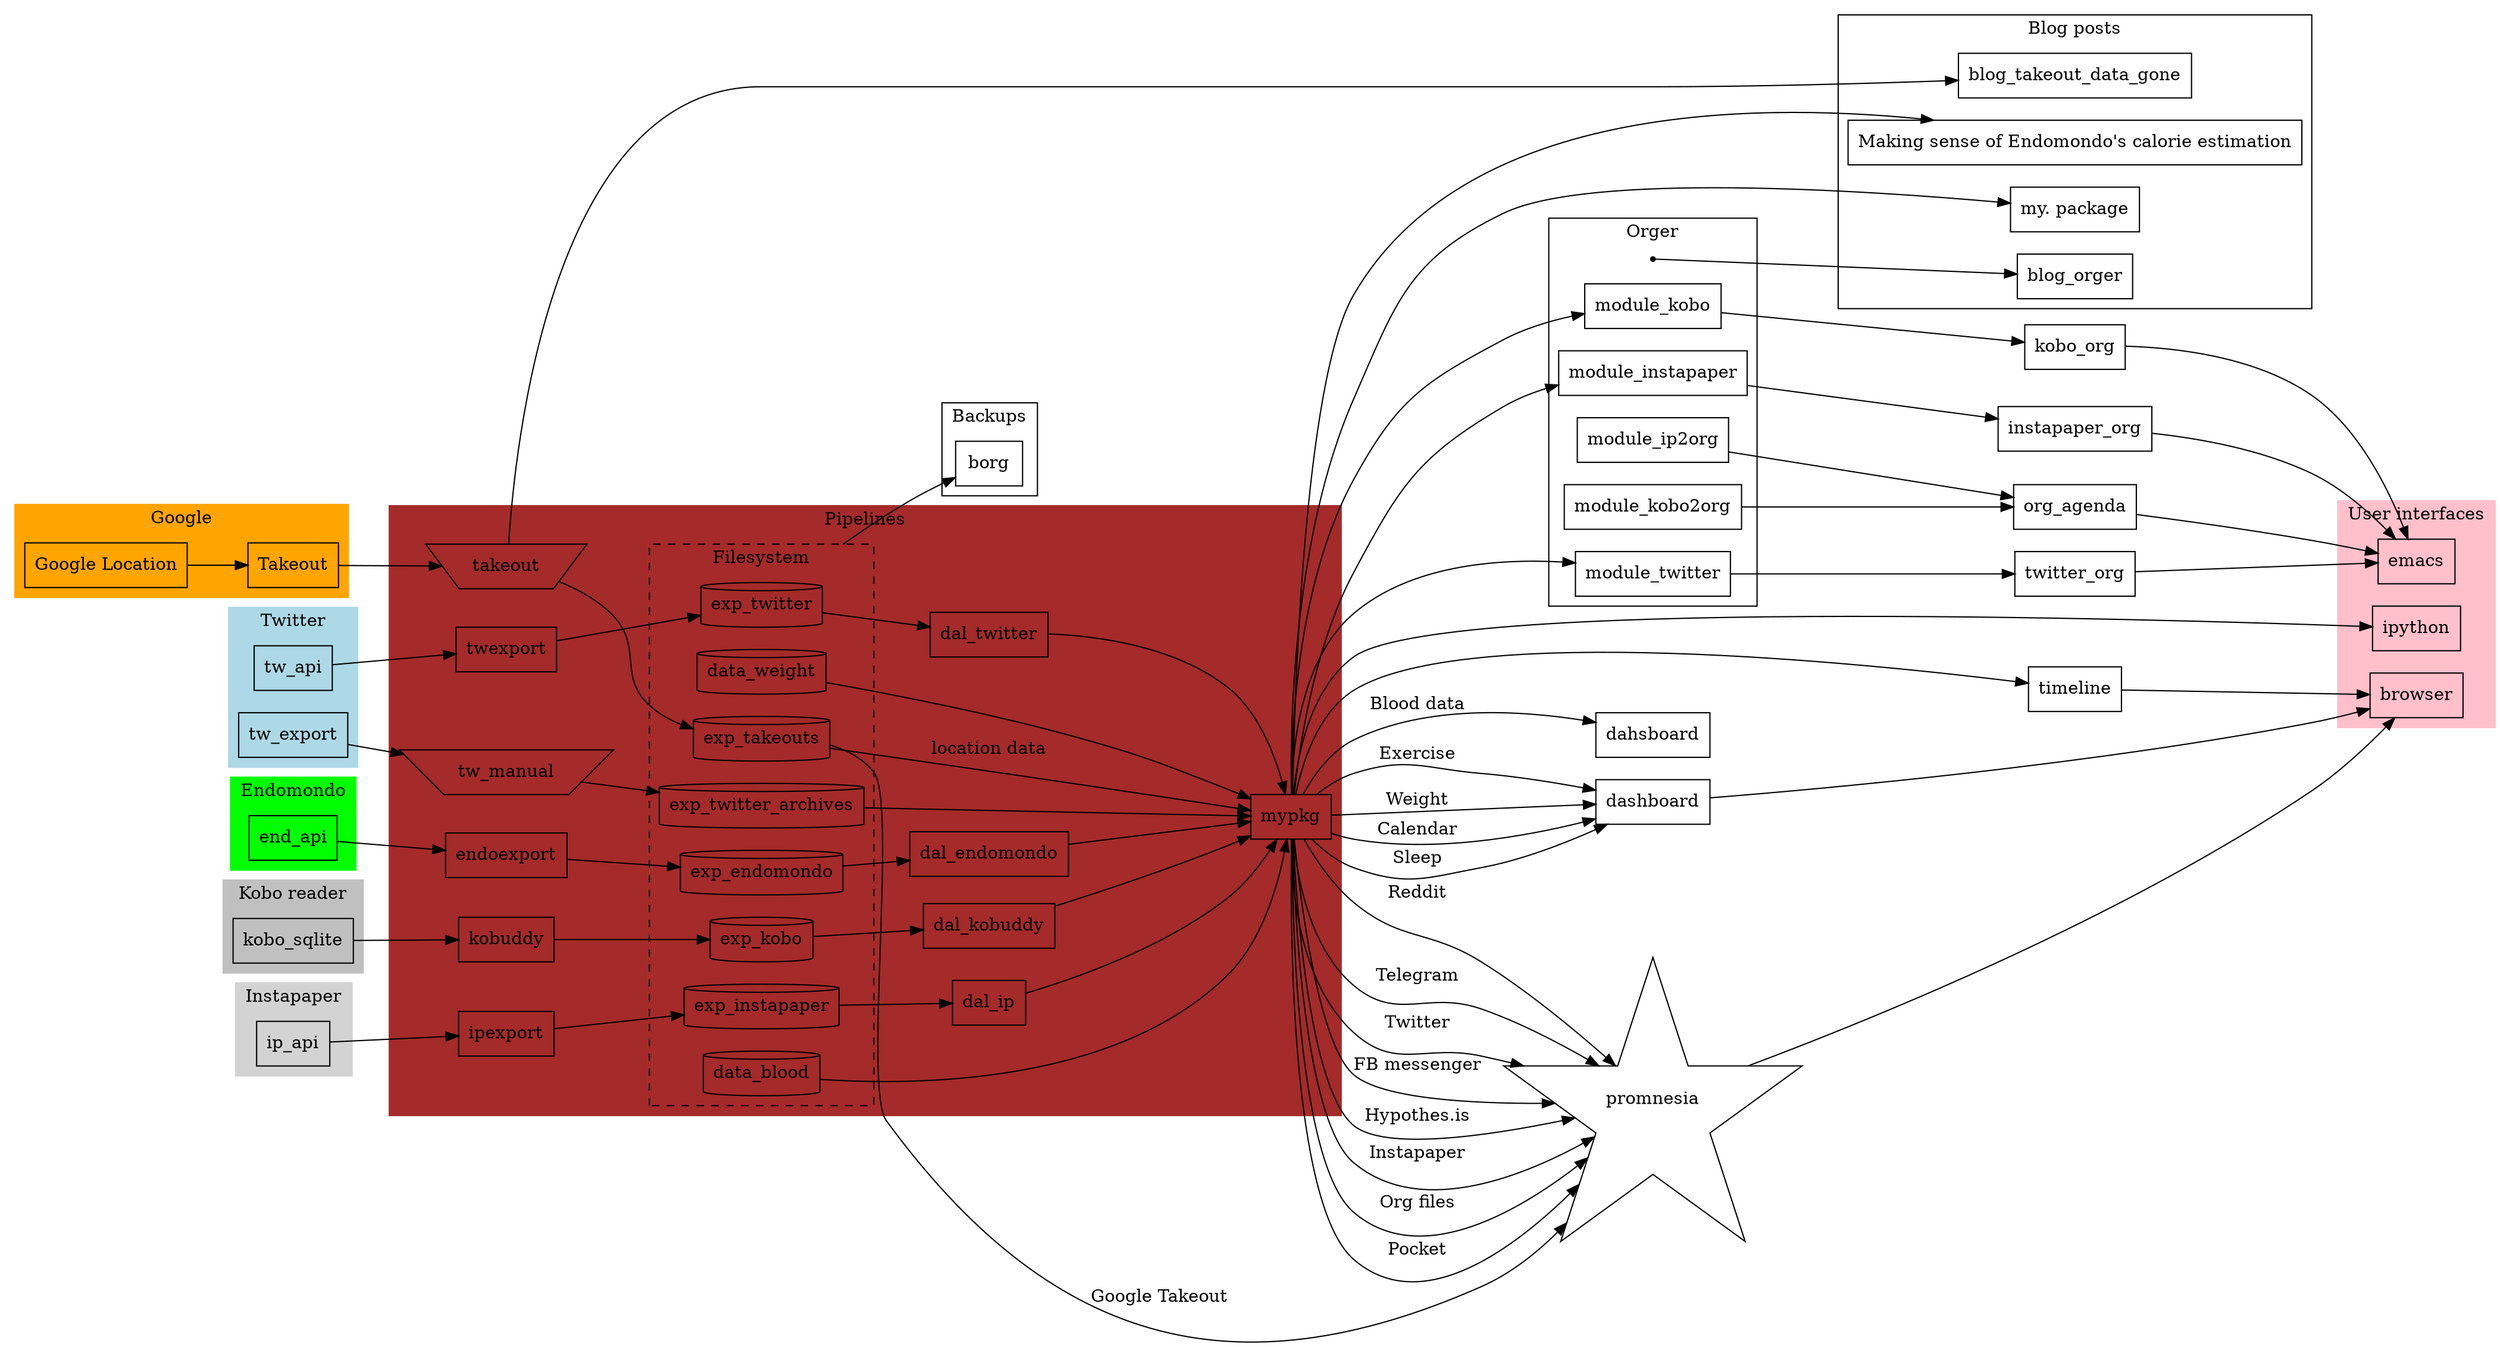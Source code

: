 # http://www.graphviz.org/content/cluster

digraph G {
  # https://stackoverflow.com/a/2012106/706389
  compound=true;

  // concatenate=true; // eh, doesn't seem to work..

  node [shape="box"];
  rankdir="LR";


subgraph cluster_google {
  label="Google";
  style=filled;
  color=orange;
  // rankdir="TB";  // eh? not working..

  "Google Location";
  # TODO "timeline" can be treated as poor man's api??
  "Google Location" -> "Takeout";
}
# TODO eh, these extra nodes are useles..

subgraph cluster_twittercom {
	label="Twitter";
	style=filled;
	color=lightblue;
	// node [style=filled,color=white];

  tw_export;
  tw_api;
	// a0 -> a1 -> a2 -> a3;
}

subgraph cluster_endomondo {
	label="Endomondo";
  style=filled;
  color=green;
  end_api;
	// node [style=filled];
	// b0 -> b1 -> b2 -> b3;
}

# TODO indicate frequencies?

subgraph cluster_kobo {
  label="Kobo reader";
  style=filled;
  color=gray;
  kobo_sqlite;
}

# TODO also could show how data gets _into_ the services, i.e. clients?
subgraph cluster_instapaper {
  label="Instapaper";
  style=filled;
  color=lightgray;

  ip_api;
}


# TODO hmm. how to still draw a frame around it?
subgraph cluster_pipelines {
  label="Pipelines";
  style=filled;
  color=brown;

  # TODO more like 'cluster_fs'?
  # meh
  subgraph cluster_exports {
    node [shape=cylinder];
    label="Filesystem";
    rank=same;
    style=dashed;
    color=black;

    exp_kobo;
    exp_takeouts;
    # TODO mention kython.ktakeout??
    exp_twitter_archives;
    exp_twitter;
    exp_endomondo;
    exp_instapaper;

    data_weight;
    data_blood;
    # TODO mention manual inputs for these..
  }


  twexport;
  endoexport;
  ipexport;

  tw_manual[shape=invtrapezium];
  takeout  [shape=invtrapezium];

  "Takeout"   -> takeout    -> exp_takeouts;
  tw_export   -> tw_manual  -> exp_twitter_archives;
  tw_api      -> twexport   -> exp_twitter;

  end_api     -> endoexport -> exp_endomondo;
  ip_api      -> ipexport   -> exp_instapaper;

  kobo_sqlite -> kobuddy    -> exp_kobo;


  exp_takeouts                    -> mypkg [label="location data"];
  exp_twitter_archives            -> mypkg;
  exp_twitter    -> dal_twitter   -> mypkg;
  exp_endomondo  -> dal_endomondo -> mypkg;
  exp_instapaper -> dal_ip        -> mypkg;

  exp_kobo       -> dal_kobuddy   -> mypkg;
  data_weight                     -> mypkg; # TODO mention orgparse
  data_blood                      -> mypkg; # TODO mention orgparse

}

# TODO motivation for blood
# I'm planning on tracking this for several decades, so providers will change

# TODO could expand mypkg into separate files as well to demonstrate which data is consumed by what?

# TODO mypkg is somewhat specific to my needs
# TODO highlight that it's easy to hook to DAL 

# TODO distinguish manual and automatic nodes?
# TODO instead have twexport on edges? ultimately not that much difference..

# TODO position borg above

# TODO indicate stuff that is 'inactive' and not used anymore
# TODO e.g. vk.com pipelines

# TODO svg output with links
subgraph cluster_backups {
  label="Backups";

  borg;

# exp_kobo             -> borg [style=dashed];
# exp_twitter_archives -> borg [style=dashed];
# exp_twitter          -> borg [style=dashed];
# exp_endomondo        -> borg [style=dashed];
}

exp_twitter -> borg [ltail=cluster_exports];

# TODO mark edges that use cachew?

subgraph cluster_orger {
  label=Orger;
  module_twitter;
  module_kobo;
  module_instapaper;

  module_kobo2org;
  module_ip2org;

  orger_point [shape=point];
}
mypkg -> module_twitter;
mypkg -> module_kobo;
mypkg -> module_instapaper;

# TODO these are read only; contribute to search
module_twitter    -> twitter_org;
module_kobo       -> kobo_org;
module_instapaper -> instapaper_org;

module_kobo2org   -> org_agenda;
module_ip2org     -> org_agenda;

org_agenda -> emacs;

# TODO cloudmacs?
# TODO arctee
# TODO link some of my blog posts? E.g. ones using endomondo



subgraph cluster_ui {
  label="User interfaces";
  style=filled;
  color=pink;

  emacs;
  browser;
  ipython;
}

mypkg -> ipython;

mypkg -> timeline;

mypkg -> dashboard [label="Calendar"];
mypkg -> dashboard [label="Sleep"];
mypkg -> dashboard [label="Exercise"];
# TODO perhaps I need HR provider?
mypkg -> dahsboard [label="Blood data"];
mypkg -> dashboard [label="Weight"];


promnesia [shape=star];


mypkg -> promnesia [label="FB messenger"];
exp_takeouts -> promnesia [label="Google Takeout"];
mypkg -> promnesia [label="Hypothes.is" ];
mypkg -> promnesia [label="Instapaper"  ];
mypkg -> promnesia [label="Org files"   ];
mypkg -> promnesia [label="Pocket"      ];
mypkg -> promnesia [label="Reddit"      ];
# TODO show missing links? like HN
mypkg -> promnesia [label="Telegram"    ];
mypkg -> promnesia [label="Twitter"     ];


promnesia -> browser;
timeline  -> browser;
dashboard -> browser;


{
  kobo_org,
  twitter_org,
  instapaper_org
} -> emacs;

# TODO I guess it's nice to mention where I mention certain bits of infrastructure?

# TODO style blog posts differently?
# TODO position below all

subgraph cluster_blog {
  label="Blog posts";
  blog_hb_kcals [
    label="Making sense of Endomondo's calorie estimation";
    URL="https://beepb00p.xyz/heartbeats_vs_kcals.html";
  ];
  blog_mypkg [
    label="my. package";
    URL="https://beepb00p.xyz/mypkg.html";
  ];
  blog_orger;
  blog_takeout_data_gone;
}
# TODO https://beepb00p.xyz/takeout-data-gone.html

# TODO use different line styles...
# TODO pipelines could link to sad state
orger_point -> blog_orger;
mypkg       -> blog_hb_kcals;
mypkg       -> blog_mypkg;
takeout     -> blog_takeout_data_gone;
// 

}
